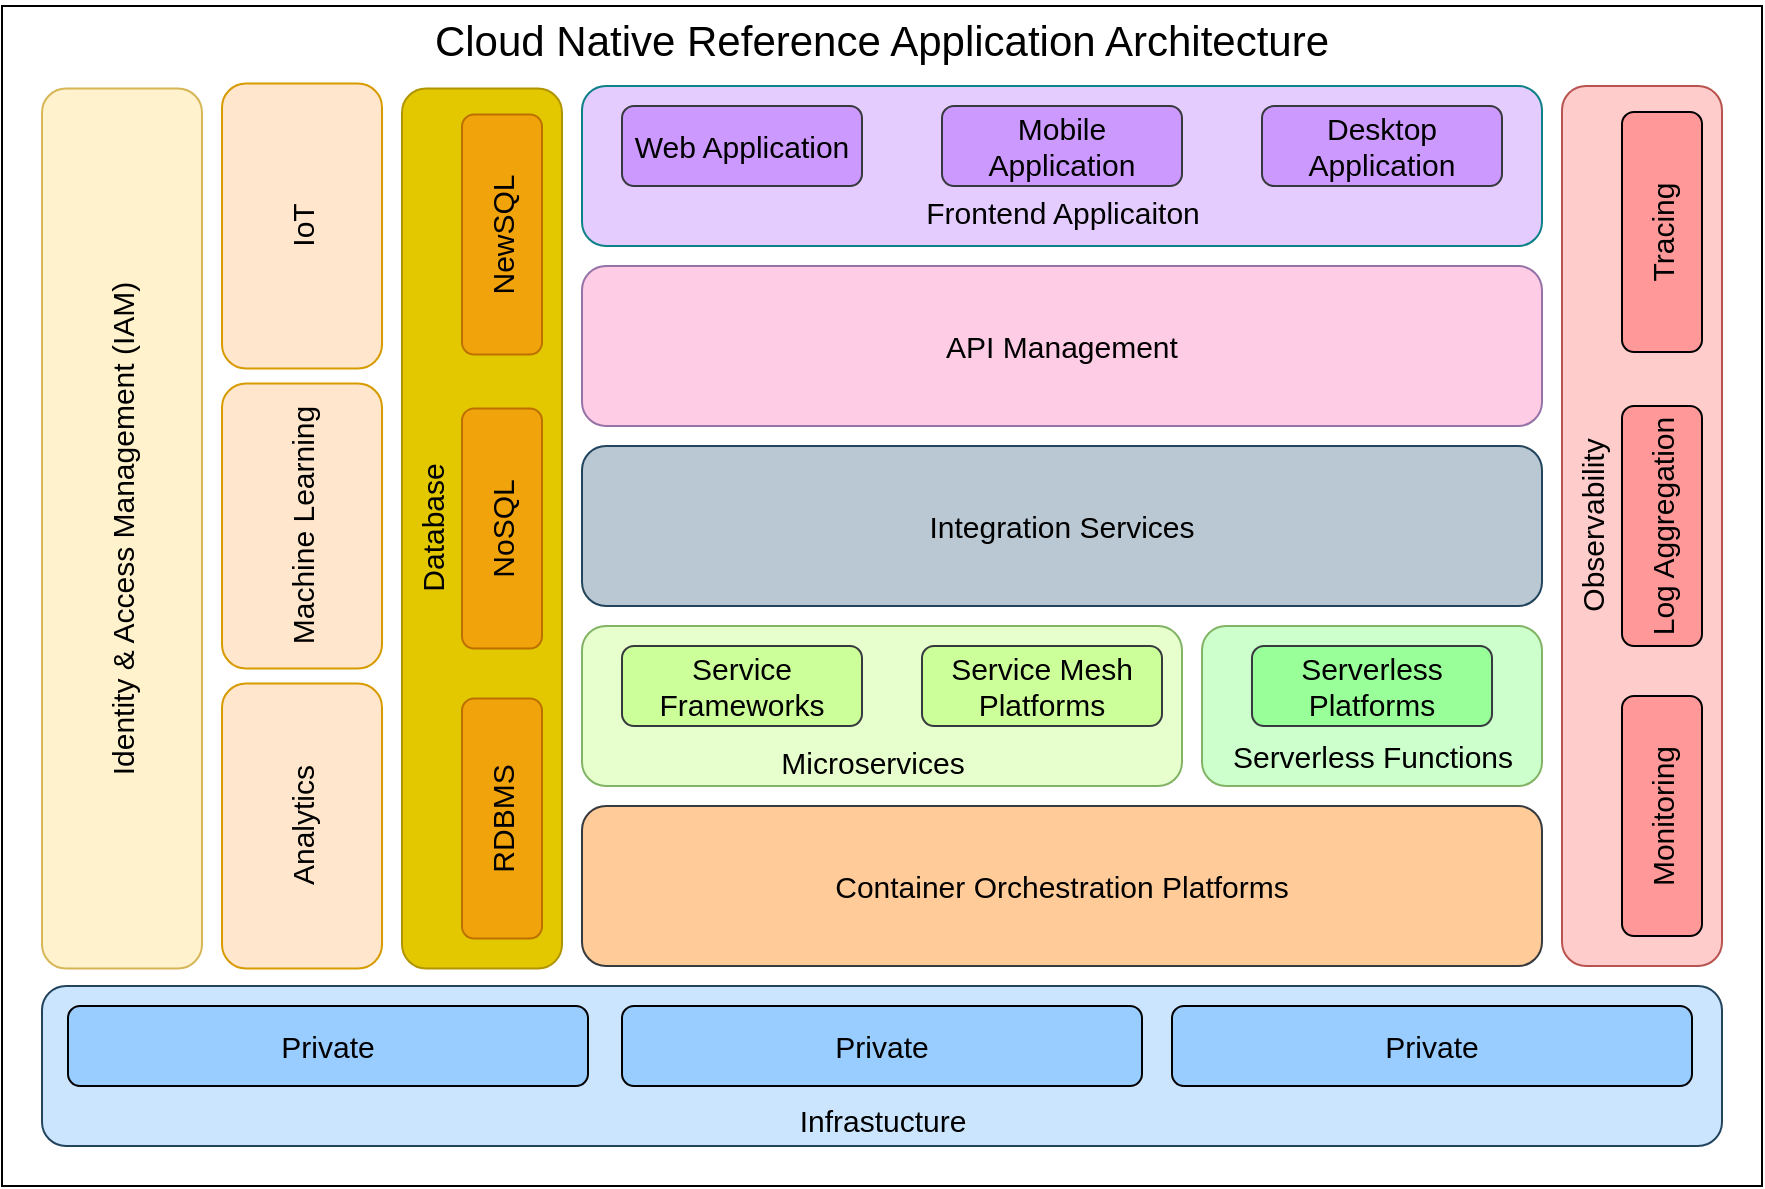 <mxfile version="15.4.0" type="device" pages="3"><diagram id="uP4RqqVGmQ59_YZIIZj5" name="Page-1"><mxGraphModel dx="1106" dy="791" grid="1" gridSize="10" guides="1" tooltips="1" connect="1" arrows="1" fold="1" page="1" pageScale="1" pageWidth="1100" pageHeight="850" math="0" shadow="0"><root><mxCell id="0"/><mxCell id="1" parent="0"/><mxCell id="av9ikAya3mPjPO9dDKlm-13" value="" style="rounded=1;whiteSpace=wrap;html=1;fillColor=#CCFFCC;strokeColor=#82b366;fontSize=15;" vertex="1" parent="1"><mxGeometry x="770" y="350" width="170" height="80" as="geometry"/></mxCell><mxCell id="av9ikAya3mPjPO9dDKlm-4" value="" style="rounded=1;whiteSpace=wrap;html=1;fillColor=#E5CCFF;strokeColor=#0e8088;fontSize=15;" vertex="1" parent="1"><mxGeometry x="460" y="80" width="480" height="80" as="geometry"/></mxCell><mxCell id="av9ikAya3mPjPO9dDKlm-1" value="Web Application" style="rounded=1;whiteSpace=wrap;html=1;fillColor=#CC99FF;strokeColor=#36393d;fontSize=15;" vertex="1" parent="1"><mxGeometry x="480" y="90" width="120" height="40" as="geometry"/></mxCell><mxCell id="av9ikAya3mPjPO9dDKlm-2" value="Mobile Application" style="rounded=1;whiteSpace=wrap;html=1;fillColor=#CC99FF;strokeColor=#36393d;fontSize=15;" vertex="1" parent="1"><mxGeometry x="640" y="90" width="120" height="40" as="geometry"/></mxCell><mxCell id="av9ikAya3mPjPO9dDKlm-3" value="Desktop Application" style="rounded=1;whiteSpace=wrap;html=1;fillColor=#CC99FF;strokeColor=#36393d;fontSize=15;" vertex="1" parent="1"><mxGeometry x="800" y="90" width="120" height="40" as="geometry"/></mxCell><mxCell id="av9ikAya3mPjPO9dDKlm-5" value="Frontend Applicaiton" style="text;html=1;align=center;verticalAlign=middle;resizable=0;points=[];autosize=1;strokeColor=none;fillColor=none;fontSize=15;" vertex="1" parent="1"><mxGeometry x="625" y="133" width="150" height="20" as="geometry"/></mxCell><mxCell id="av9ikAya3mPjPO9dDKlm-6" value="API Management" style="rounded=1;whiteSpace=wrap;html=1;fillColor=#FFCCE6;strokeColor=#9673a6;fontSize=15;" vertex="1" parent="1"><mxGeometry x="460" y="170" width="480" height="80" as="geometry"/></mxCell><mxCell id="av9ikAya3mPjPO9dDKlm-7" value="Integration Services" style="rounded=1;whiteSpace=wrap;html=1;fillColor=#bac8d3;strokeColor=#23445d;fontSize=15;" vertex="1" parent="1"><mxGeometry x="460" y="260" width="480" height="80" as="geometry"/></mxCell><mxCell id="av9ikAya3mPjPO9dDKlm-8" value="" style="rounded=1;whiteSpace=wrap;html=1;fillColor=#E6FFCC;strokeColor=#82b366;fontSize=15;" vertex="1" parent="1"><mxGeometry x="460" y="350" width="300" height="80" as="geometry"/></mxCell><mxCell id="av9ikAya3mPjPO9dDKlm-9" value="Container Orchestration Platforms" style="rounded=1;whiteSpace=wrap;html=1;fillColor=#ffcc99;strokeColor=#36393d;fontSize=15;" vertex="1" parent="1"><mxGeometry x="460" y="440" width="480" height="80" as="geometry"/></mxCell><mxCell id="av9ikAya3mPjPO9dDKlm-10" value="Service Frameworks" style="rounded=1;whiteSpace=wrap;html=1;fillColor=#CCFF99;strokeColor=#36393d;fontSize=15;" vertex="1" parent="1"><mxGeometry x="480" y="360" width="120" height="40" as="geometry"/></mxCell><mxCell id="av9ikAya3mPjPO9dDKlm-11" value="Service Mesh Platforms" style="rounded=1;whiteSpace=wrap;html=1;fillColor=#CCFF99;strokeColor=#36393d;fontSize=15;" vertex="1" parent="1"><mxGeometry x="630" y="360" width="120" height="40" as="geometry"/></mxCell><mxCell id="av9ikAya3mPjPO9dDKlm-12" value="Serverless Platforms" style="rounded=1;whiteSpace=wrap;html=1;fillColor=#99FF99;strokeColor=#36393d;fontSize=15;" vertex="1" parent="1"><mxGeometry x="795" y="360" width="120" height="40" as="geometry"/></mxCell><mxCell id="av9ikAya3mPjPO9dDKlm-14" value="Microservices" style="text;html=1;align=center;verticalAlign=middle;resizable=0;points=[];autosize=1;strokeColor=none;fillColor=none;fontSize=15;" vertex="1" parent="1"><mxGeometry x="550" y="408" width="110" height="20" as="geometry"/></mxCell><mxCell id="av9ikAya3mPjPO9dDKlm-15" value="Serverless Functions" style="text;html=1;align=center;verticalAlign=middle;resizable=0;points=[];autosize=1;strokeColor=none;fillColor=none;fontSize=15;" vertex="1" parent="1"><mxGeometry x="775" y="405" width="160" height="20" as="geometry"/></mxCell><mxCell id="av9ikAya3mPjPO9dDKlm-21" value="Analytics" style="rounded=1;whiteSpace=wrap;html=1;rotation=-90;fontSize=15;fillColor=#ffe6cc;strokeColor=#d79b00;" vertex="1" parent="1"><mxGeometry x="248.75" y="410" width="142.5" height="80" as="geometry"/></mxCell><mxCell id="av9ikAya3mPjPO9dDKlm-22" value="Identity &amp;amp; Access Management (IAM)" style="rounded=1;whiteSpace=wrap;html=1;rotation=-90;fontSize=15;fillColor=#fff2cc;strokeColor=#d6b656;" vertex="1" parent="1"><mxGeometry x="10" y="261.25" width="440" height="80" as="geometry"/></mxCell><mxCell id="av9ikAya3mPjPO9dDKlm-32" value="Machine Learning" style="rounded=1;whiteSpace=wrap;html=1;rotation=-90;fontSize=15;fillColor=#ffe6cc;strokeColor=#d79b00;" vertex="1" parent="1"><mxGeometry x="248.75" y="260" width="142.5" height="80" as="geometry"/></mxCell><mxCell id="av9ikAya3mPjPO9dDKlm-33" value="IoT" style="rounded=1;whiteSpace=wrap;html=1;rotation=-90;fontSize=15;fillColor=#ffe6cc;strokeColor=#d79b00;" vertex="1" parent="1"><mxGeometry x="248.75" y="110" width="142.5" height="80" as="geometry"/></mxCell><mxCell id="av9ikAya3mPjPO9dDKlm-35" value="" style="rounded=1;whiteSpace=wrap;html=1;rotation=0;fontSize=15;fillColor=#CCE5FF;strokeColor=#23445d;" vertex="1" parent="1"><mxGeometry x="190" y="530" width="840" height="80" as="geometry"/></mxCell><mxCell id="av9ikAya3mPjPO9dDKlm-36" value="Private" style="rounded=1;whiteSpace=wrap;html=1;rotation=0;fontSize=15;fillColor=#99CCFF;" vertex="1" parent="1"><mxGeometry x="203" y="540" width="260" height="40" as="geometry"/></mxCell><mxCell id="av9ikAya3mPjPO9dDKlm-39" value="Infrastucture" style="text;html=1;align=center;verticalAlign=middle;resizable=0;points=[];autosize=1;strokeColor=none;fillColor=none;rotation=0;fontSize=15;" vertex="1" parent="1"><mxGeometry x="560" y="587" width="100" height="20" as="geometry"/></mxCell><mxCell id="av9ikAya3mPjPO9dDKlm-25" value="" style="rounded=1;whiteSpace=wrap;html=1;rotation=-90;fontSize=15;fillColor=#FFCCCC;strokeColor=#b85450;" vertex="1" parent="1"><mxGeometry x="770" y="260" width="440" height="80" as="geometry"/></mxCell><mxCell id="av9ikAya3mPjPO9dDKlm-26" value="Monitoring" style="rounded=1;whiteSpace=wrap;html=1;rotation=-90;fontSize=15;fillColor=#FF9999;" vertex="1" parent="1"><mxGeometry x="940" y="425" width="120" height="40" as="geometry"/></mxCell><mxCell id="av9ikAya3mPjPO9dDKlm-27" value="Tracing" style="rounded=1;whiteSpace=wrap;html=1;rotation=-90;fontSize=15;fillColor=#FF9999;" vertex="1" parent="1"><mxGeometry x="940" y="133" width="120" height="40" as="geometry"/></mxCell><mxCell id="av9ikAya3mPjPO9dDKlm-28" value="Log Aggregation" style="rounded=1;whiteSpace=wrap;html=1;rotation=-90;fontSize=15;fillColor=#FF9999;" vertex="1" parent="1"><mxGeometry x="940" y="280" width="120" height="40" as="geometry"/></mxCell><mxCell id="av9ikAya3mPjPO9dDKlm-29" value="Observability" style="text;html=1;align=center;verticalAlign=middle;resizable=0;points=[];autosize=1;strokeColor=none;fillColor=none;rotation=-90;fontSize=15;" vertex="1" parent="1"><mxGeometry x="915" y="290" width="100" height="20" as="geometry"/></mxCell><mxCell id="av9ikAya3mPjPO9dDKlm-16" value="" style="rounded=1;whiteSpace=wrap;html=1;rotation=-90;fontSize=15;fillColor=#e3c800;strokeColor=#B09500;fontColor=#000000;" vertex="1" parent="1"><mxGeometry x="190" y="261.25" width="440" height="80" as="geometry"/></mxCell><mxCell id="av9ikAya3mPjPO9dDKlm-17" value="RDBMS" style="rounded=1;whiteSpace=wrap;html=1;rotation=-90;fontSize=15;fillColor=#f0a30a;strokeColor=#BD7000;fontColor=#000000;" vertex="1" parent="1"><mxGeometry x="360" y="426.25" width="120" height="40" as="geometry"/></mxCell><mxCell id="av9ikAya3mPjPO9dDKlm-18" value="NewSQL" style="rounded=1;whiteSpace=wrap;html=1;rotation=-90;fontSize=15;fillColor=#f0a30a;strokeColor=#BD7000;fontColor=#000000;" vertex="1" parent="1"><mxGeometry x="360" y="134.25" width="120" height="40" as="geometry"/></mxCell><mxCell id="av9ikAya3mPjPO9dDKlm-19" value="NoSQL" style="rounded=1;whiteSpace=wrap;html=1;rotation=-90;fontSize=15;fillColor=#f0a30a;strokeColor=#BD7000;fontColor=#000000;" vertex="1" parent="1"><mxGeometry x="360" y="281.25" width="120" height="40" as="geometry"/></mxCell><mxCell id="av9ikAya3mPjPO9dDKlm-20" value="Database" style="text;html=1;align=center;verticalAlign=middle;resizable=0;points=[];autosize=1;strokeColor=none;fillColor=none;rotation=-90;fontSize=15;" vertex="1" parent="1"><mxGeometry x="345" y="291.25" width="80" height="20" as="geometry"/></mxCell><mxCell id="av9ikAya3mPjPO9dDKlm-44" value="Private" style="rounded=1;whiteSpace=wrap;html=1;rotation=0;fontSize=15;fillColor=#99CCFF;" vertex="1" parent="1"><mxGeometry x="480" y="540" width="260" height="40" as="geometry"/></mxCell><mxCell id="av9ikAya3mPjPO9dDKlm-45" value="Private" style="rounded=1;whiteSpace=wrap;html=1;rotation=0;fontSize=15;fillColor=#99CCFF;" vertex="1" parent="1"><mxGeometry x="755" y="540" width="260" height="40" as="geometry"/></mxCell><mxCell id="av9ikAya3mPjPO9dDKlm-47" value="&lt;span style=&quot;font-size: 21px&quot;&gt;Cloud Native Reference Application Architecture&lt;/span&gt;" style="rounded=1;whiteSpace=wrap;html=1;rotation=0;fontSize=15;fillColor=none;strokeColor=none;" vertex="1" parent="1"><mxGeometry x="190" y="37" width="840" height="40" as="geometry"/></mxCell><mxCell id="av9ikAya3mPjPO9dDKlm-48" value="" style="rounded=0;whiteSpace=wrap;html=1;fontSize=21;fillColor=none;" vertex="1" parent="1"><mxGeometry x="170" y="40" width="880" height="590" as="geometry"/></mxCell></root></mxGraphModel></diagram><diagram name="Copy of Page-1" id="jcxB6b6QiojNLCk0JlVW"><mxGraphModel dx="1106" dy="791" grid="1" gridSize="10" guides="1" tooltips="1" connect="1" arrows="1" fold="1" page="1" pageScale="1" pageWidth="1100" pageHeight="850" math="0" shadow="0"><root><mxCell id="W3E2YZP5PozgwT6MFVs4-0"/><mxCell id="W3E2YZP5PozgwT6MFVs4-1" parent="W3E2YZP5PozgwT6MFVs4-0"/><mxCell id="umFc6zOxC3fYtdUFRYvk-12" value="" style="rounded=0;whiteSpace=wrap;html=1;fontSize=21;fillColor=default;strokeColor=none;" vertex="1" parent="W3E2YZP5PozgwT6MFVs4-1"><mxGeometry x="170" y="40" width="1060" height="630" as="geometry"/></mxCell><mxCell id="W3E2YZP5PozgwT6MFVs4-8" value="APIs&lt;br&gt;Experience APIs&lt;br&gt;Core APIs" style="rounded=1;whiteSpace=wrap;html=1;fillColor=#bac8d3;strokeColor=#23445d;fontSize=15;" vertex="1" parent="W3E2YZP5PozgwT6MFVs4-1"><mxGeometry x="460" y="241.25" width="480" height="80" as="geometry"/></mxCell><mxCell id="W3E2YZP5PozgwT6MFVs4-11" value="Container Orchestration Platforms" style="rounded=1;whiteSpace=wrap;html=1;fillColor=#ffcc99;strokeColor=#36393d;fontSize=15;" vertex="1" parent="W3E2YZP5PozgwT6MFVs4-1"><mxGeometry x="460" y="520" width="480" height="40" as="geometry"/></mxCell><mxCell id="W3E2YZP5PozgwT6MFVs4-17" value="Analytics" style="rounded=1;whiteSpace=wrap;html=1;rotation=-90;fontSize=15;fillColor=#ffe6cc;strokeColor=#d79b00;" vertex="1" parent="W3E2YZP5PozgwT6MFVs4-1"><mxGeometry x="248.75" y="450" width="142.5" height="80" as="geometry"/></mxCell><mxCell id="W3E2YZP5PozgwT6MFVs4-18" value="Security&lt;br&gt;Authentication / Authorization / Audit" style="rounded=1;whiteSpace=wrap;html=1;rotation=-90;fontSize=15;fillColor=#fff2cc;strokeColor=#d6b656;" vertex="1" parent="W3E2YZP5PozgwT6MFVs4-1"><mxGeometry y="291.25" width="460" height="80" as="geometry"/></mxCell><mxCell id="W3E2YZP5PozgwT6MFVs4-19" value="Machine Learning" style="rounded=1;whiteSpace=wrap;html=1;rotation=-90;fontSize=15;fillColor=#ffe6cc;strokeColor=#d79b00;" vertex="1" parent="W3E2YZP5PozgwT6MFVs4-1"><mxGeometry x="244.38" y="295.63" width="151.25" height="80" as="geometry"/></mxCell><mxCell id="W3E2YZP5PozgwT6MFVs4-20" value="IoT" style="rounded=1;whiteSpace=wrap;html=1;rotation=-90;fontSize=15;fillColor=#ffe6cc;strokeColor=#d79b00;" vertex="1" parent="W3E2YZP5PozgwT6MFVs4-1"><mxGeometry x="244.38" y="134.25" width="151.25" height="80" as="geometry"/></mxCell><mxCell id="W3E2YZP5PozgwT6MFVs4-21" value="" style="rounded=1;whiteSpace=wrap;html=1;rotation=0;fontSize=15;fillColor=#CCE5FF;strokeColor=#23445d;" vertex="1" parent="W3E2YZP5PozgwT6MFVs4-1"><mxGeometry x="190" y="570" width="1020" height="80" as="geometry"/></mxCell><mxCell id="W3E2YZP5PozgwT6MFVs4-22" value="Private" style="rounded=1;whiteSpace=wrap;html=1;rotation=0;fontSize=15;fillColor=#99CCFF;" vertex="1" parent="W3E2YZP5PozgwT6MFVs4-1"><mxGeometry x="203" y="580" width="317" height="40" as="geometry"/></mxCell><mxCell id="W3E2YZP5PozgwT6MFVs4-23" value="Infrastucture" style="text;html=1;align=center;verticalAlign=middle;resizable=0;points=[];autosize=1;strokeColor=none;fillColor=none;rotation=0;fontSize=15;" vertex="1" parent="W3E2YZP5PozgwT6MFVs4-1"><mxGeometry x="650" y="627" width="100" height="20" as="geometry"/></mxCell><mxCell id="W3E2YZP5PozgwT6MFVs4-29" value="" style="rounded=1;whiteSpace=wrap;html=1;rotation=-90;fontSize=15;fillColor=#e3c800;strokeColor=#B09500;fontColor=#000000;" vertex="1" parent="W3E2YZP5PozgwT6MFVs4-1"><mxGeometry x="180" y="291.25" width="460" height="80" as="geometry"/></mxCell><mxCell id="W3E2YZP5PozgwT6MFVs4-30" value="RDBMS" style="rounded=1;whiteSpace=wrap;html=1;rotation=-90;fontSize=15;fillColor=#f0a30a;strokeColor=#BD7000;fontColor=#000000;" vertex="1" parent="W3E2YZP5PozgwT6MFVs4-1"><mxGeometry x="360" y="466.25" width="120" height="40" as="geometry"/></mxCell><mxCell id="W3E2YZP5PozgwT6MFVs4-31" value="NewSQL" style="rounded=1;whiteSpace=wrap;html=1;rotation=-90;fontSize=15;fillColor=#f0a30a;strokeColor=#BD7000;fontColor=#000000;" vertex="1" parent="W3E2YZP5PozgwT6MFVs4-1"><mxGeometry x="360" y="174.25" width="120" height="40" as="geometry"/></mxCell><mxCell id="W3E2YZP5PozgwT6MFVs4-32" value="NoSQL" style="rounded=1;whiteSpace=wrap;html=1;rotation=-90;fontSize=15;fillColor=#f0a30a;strokeColor=#BD7000;fontColor=#000000;" vertex="1" parent="W3E2YZP5PozgwT6MFVs4-1"><mxGeometry x="360" y="321.25" width="120" height="40" as="geometry"/></mxCell><mxCell id="W3E2YZP5PozgwT6MFVs4-33" value="Database" style="text;html=1;align=center;verticalAlign=middle;resizable=0;points=[];autosize=1;strokeColor=none;fillColor=none;rotation=-90;fontSize=15;" vertex="1" parent="W3E2YZP5PozgwT6MFVs4-1"><mxGeometry x="345" y="331.25" width="80" height="20" as="geometry"/></mxCell><mxCell id="W3E2YZP5PozgwT6MFVs4-34" value="Public" style="rounded=1;whiteSpace=wrap;html=1;rotation=0;fontSize=15;fillColor=#99CCFF;" vertex="1" parent="W3E2YZP5PozgwT6MFVs4-1"><mxGeometry x="540" y="580" width="320" height="40" as="geometry"/></mxCell><mxCell id="W3E2YZP5PozgwT6MFVs4-35" value="Hybrid" style="rounded=1;whiteSpace=wrap;html=1;rotation=0;fontSize=15;fillColor=#99CCFF;" vertex="1" parent="W3E2YZP5PozgwT6MFVs4-1"><mxGeometry x="880" y="580" width="320" height="40" as="geometry"/></mxCell><mxCell id="W3E2YZP5PozgwT6MFVs4-36" value="&lt;span style=&quot;font-size: 21px&quot;&gt;Cloud Native Reference Application Architecture&lt;/span&gt;" style="rounded=1;whiteSpace=wrap;html=1;rotation=0;fontSize=15;fillColor=none;strokeColor=none;" vertex="1" parent="W3E2YZP5PozgwT6MFVs4-1"><mxGeometry x="190" y="50" width="1020" height="40" as="geometry"/></mxCell><mxCell id="rcN4G6FidsN0dnYDrnse-0" value="API Management" style="rounded=1;whiteSpace=wrap;html=1;fillColor=#b0e3e6;strokeColor=#0e8088;fontSize=15;" vertex="1" parent="W3E2YZP5PozgwT6MFVs4-1"><mxGeometry x="460" y="190" width="480" height="40" as="geometry"/></mxCell><mxCell id="7L1_8buzDDx2wjnW1B8Z-0" value="Business Logic Services" style="rounded=1;whiteSpace=wrap;html=1;fillColor=#d0cee2;strokeColor=#56517e;fontSize=15;" vertex="1" parent="W3E2YZP5PozgwT6MFVs4-1"><mxGeometry x="460" y="330" width="480" height="41.25" as="geometry"/></mxCell><mxCell id="3zTsgoICC9fmuxusJd1G-0" value="" style="group" vertex="1" connectable="0" parent="W3E2YZP5PozgwT6MFVs4-1"><mxGeometry x="460" y="100" width="480" height="80" as="geometry"/></mxCell><mxCell id="W3E2YZP5PozgwT6MFVs4-3" value="" style="rounded=1;whiteSpace=wrap;html=1;fillColor=#E5CCFF;strokeColor=#0e8088;fontSize=15;" vertex="1" parent="3zTsgoICC9fmuxusJd1G-0"><mxGeometry width="480" height="80" as="geometry"/></mxCell><mxCell id="W3E2YZP5PozgwT6MFVs4-4" value="Web Application" style="rounded=1;whiteSpace=wrap;html=1;fillColor=#CC99FF;strokeColor=#36393d;fontSize=15;" vertex="1" parent="3zTsgoICC9fmuxusJd1G-0"><mxGeometry x="20" y="10" width="120" height="40" as="geometry"/></mxCell><mxCell id="W3E2YZP5PozgwT6MFVs4-5" value="Mobile Application" style="rounded=1;whiteSpace=wrap;html=1;fillColor=#CC99FF;strokeColor=#36393d;fontSize=15;" vertex="1" parent="3zTsgoICC9fmuxusJd1G-0"><mxGeometry x="180" y="10" width="120" height="40" as="geometry"/></mxCell><mxCell id="W3E2YZP5PozgwT6MFVs4-6" value="Desktop Application" style="rounded=1;whiteSpace=wrap;html=1;fillColor=#CC99FF;strokeColor=#36393d;fontSize=15;" vertex="1" parent="3zTsgoICC9fmuxusJd1G-0"><mxGeometry x="340" y="10" width="120" height="40" as="geometry"/></mxCell><mxCell id="W3E2YZP5PozgwT6MFVs4-7" value="Frontend Applicaiton" style="text;html=1;align=center;verticalAlign=middle;resizable=0;points=[];autosize=1;strokeColor=none;fillColor=none;fontSize=15;" vertex="1" parent="3zTsgoICC9fmuxusJd1G-0"><mxGeometry x="165" y="53" width="150" height="20" as="geometry"/></mxCell><mxCell id="1Tu-YrHljTniM4Z4Z2kV-0" value="Data Access Services" style="rounded=1;whiteSpace=wrap;html=1;fillColor=#FFCCE6;strokeColor=#9673a6;fontSize=15;" vertex="1" parent="W3E2YZP5PozgwT6MFVs4-1"><mxGeometry x="460" y="380" width="480" height="40" as="geometry"/></mxCell><mxCell id="umFc6zOxC3fYtdUFRYvk-3" value="" style="rounded=1;whiteSpace=wrap;html=1;rotation=-90;fontSize=15;fillColor=#CCFFFF;strokeColor=#b85450;container=0;collapsible=0;" vertex="1" parent="W3E2YZP5PozgwT6MFVs4-1"><mxGeometry x="760" y="290" width="460" height="80" as="geometry"/></mxCell><mxCell id="umFc6zOxC3fYtdUFRYvk-4" value="Business Rules Engine" style="rounded=1;whiteSpace=wrap;html=1;rotation=-90;fontSize=15;fillColor=#66FFFF;" vertex="1" parent="W3E2YZP5PozgwT6MFVs4-1"><mxGeometry x="902.5" y="425" width="195" height="40" as="geometry"/></mxCell><mxCell id="umFc6zOxC3fYtdUFRYvk-7" value="Automation" style="text;html=1;align=center;verticalAlign=middle;resizable=0;points=[];autosize=1;strokeColor=none;fillColor=none;rotation=-90;fontSize=15;" vertex="1" parent="W3E2YZP5PozgwT6MFVs4-1"><mxGeometry x="920" y="330" width="90" height="20" as="geometry"/></mxCell><mxCell id="umFc6zOxC3fYtdUFRYvk-6" value="Business Process Management" style="rounded=1;whiteSpace=wrap;html=1;rotation=-90;fontSize=15;fillColor=#66FFFF;" vertex="1" parent="W3E2YZP5PozgwT6MFVs4-1"><mxGeometry x="902.5" y="214.25" width="195" height="40" as="geometry"/></mxCell><mxCell id="3zTsgoICC9fmuxusJd1G-4" value="" style="rounded=1;whiteSpace=wrap;html=1;rotation=-90;fontSize=15;fillColor=#E6E6E6;strokeColor=#b85450;container=1;collapsible=0;" vertex="1" parent="W3E2YZP5PozgwT6MFVs4-1"><mxGeometry x="850" y="291.25" width="460" height="80" as="geometry"/></mxCell><mxCell id="3zTsgoICC9fmuxusJd1G-5" value="External Services" style="rounded=1;whiteSpace=wrap;html=1;rotation=-90;fontSize=15;fillColor=#CCCCCC;" vertex="1" parent="W3E2YZP5PozgwT6MFVs4-1"><mxGeometry x="1030" y="466.25" width="120" height="40" as="geometry"/></mxCell><mxCell id="3zTsgoICC9fmuxusJd1G-6" value="ESB" style="rounded=1;whiteSpace=wrap;html=1;rotation=-90;fontSize=15;fillColor=#CCCCCC;" vertex="1" parent="W3E2YZP5PozgwT6MFVs4-1"><mxGeometry x="1030" y="174.25" width="120" height="40" as="geometry"/></mxCell><mxCell id="3zTsgoICC9fmuxusJd1G-7" value="Messaging" style="rounded=1;whiteSpace=wrap;html=1;rotation=-90;fontSize=15;fillColor=#CCCCCC;" vertex="1" parent="W3E2YZP5PozgwT6MFVs4-1"><mxGeometry x="1030" y="321.25" width="120" height="40" as="geometry"/></mxCell><mxCell id="3zTsgoICC9fmuxusJd1G-8" value="Integration" style="text;html=1;align=center;verticalAlign=middle;resizable=0;points=[];autosize=1;strokeColor=none;fillColor=none;rotation=-90;fontSize=15;" vertex="1" parent="W3E2YZP5PozgwT6MFVs4-1"><mxGeometry x="1010" y="331.25" width="90" height="20" as="geometry"/></mxCell><mxCell id="umFc6zOxC3fYtdUFRYvk-10" value="" style="group" vertex="1" connectable="0" parent="W3E2YZP5PozgwT6MFVs4-1"><mxGeometry x="460" y="430" width="480" height="80" as="geometry"/></mxCell><mxCell id="W3E2YZP5PozgwT6MFVs4-2" value="" style="rounded=1;whiteSpace=wrap;html=1;fillColor=#CCFFCC;strokeColor=#82b366;fontSize=15;" vertex="1" parent="umFc6zOxC3fYtdUFRYvk-10"><mxGeometry x="310" width="170" height="80" as="geometry"/></mxCell><mxCell id="W3E2YZP5PozgwT6MFVs4-10" value="" style="rounded=1;whiteSpace=wrap;html=1;fillColor=#E6FFCC;strokeColor=#82b366;fontSize=15;" vertex="1" parent="umFc6zOxC3fYtdUFRYvk-10"><mxGeometry width="300" height="80" as="geometry"/></mxCell><mxCell id="W3E2YZP5PozgwT6MFVs4-12" value="Service Frameworks" style="rounded=1;whiteSpace=wrap;html=1;fillColor=#CCFF99;strokeColor=#36393d;fontSize=15;" vertex="1" parent="umFc6zOxC3fYtdUFRYvk-10"><mxGeometry x="20" y="10" width="120" height="40" as="geometry"/></mxCell><mxCell id="W3E2YZP5PozgwT6MFVs4-13" value="Service Mesh Platforms" style="rounded=1;whiteSpace=wrap;html=1;fillColor=#CCFF99;strokeColor=#36393d;fontSize=15;" vertex="1" parent="umFc6zOxC3fYtdUFRYvk-10"><mxGeometry x="170" y="10" width="120" height="40" as="geometry"/></mxCell><mxCell id="W3E2YZP5PozgwT6MFVs4-14" value="Serverless Platforms" style="rounded=1;whiteSpace=wrap;html=1;fillColor=#99FF99;strokeColor=#36393d;fontSize=15;" vertex="1" parent="umFc6zOxC3fYtdUFRYvk-10"><mxGeometry x="335" y="10" width="120" height="40" as="geometry"/></mxCell><mxCell id="W3E2YZP5PozgwT6MFVs4-15" value="Microservices" style="text;html=1;align=center;verticalAlign=middle;resizable=0;points=[];autosize=1;strokeColor=none;fillColor=none;fontSize=15;" vertex="1" parent="umFc6zOxC3fYtdUFRYvk-10"><mxGeometry x="90" y="58" width="110" height="20" as="geometry"/></mxCell><mxCell id="W3E2YZP5PozgwT6MFVs4-16" value="Serverless Functions" style="text;html=1;align=center;verticalAlign=middle;resizable=0;points=[];autosize=1;strokeColor=none;fillColor=none;fontSize=15;" vertex="1" parent="umFc6zOxC3fYtdUFRYvk-10"><mxGeometry x="315" y="55" width="160" height="20" as="geometry"/></mxCell><mxCell id="W3E2YZP5PozgwT6MFVs4-24" value="" style="rounded=1;whiteSpace=wrap;html=1;rotation=-90;fontSize=15;fillColor=#FFCCCC;strokeColor=#b85450;container=1;collapsible=0;" vertex="1" parent="W3E2YZP5PozgwT6MFVs4-1"><mxGeometry x="940" y="291.25" width="460" height="80" as="geometry"/></mxCell><mxCell id="W3E2YZP5PozgwT6MFVs4-25" value="Monitoring" style="rounded=1;whiteSpace=wrap;html=1;rotation=-90;fontSize=15;fillColor=#FF9999;" vertex="1" parent="W3E2YZP5PozgwT6MFVs4-1"><mxGeometry x="1120" y="466.25" width="120" height="40" as="geometry"/></mxCell><mxCell id="W3E2YZP5PozgwT6MFVs4-26" value="Tracing" style="rounded=1;whiteSpace=wrap;html=1;rotation=-90;fontSize=15;fillColor=#FF9999;" vertex="1" parent="W3E2YZP5PozgwT6MFVs4-1"><mxGeometry x="1120" y="174.25" width="120" height="40" as="geometry"/></mxCell><mxCell id="W3E2YZP5PozgwT6MFVs4-27" value="Log Aggregation" style="rounded=1;whiteSpace=wrap;html=1;rotation=-90;fontSize=15;fillColor=#FF9999;" vertex="1" parent="W3E2YZP5PozgwT6MFVs4-1"><mxGeometry x="1120" y="321.25" width="120" height="40" as="geometry"/></mxCell><mxCell id="W3E2YZP5PozgwT6MFVs4-28" value="Observability" style="text;html=1;align=center;verticalAlign=middle;resizable=0;points=[];autosize=1;strokeColor=none;fillColor=none;rotation=-90;fontSize=15;" vertex="1" parent="W3E2YZP5PozgwT6MFVs4-1"><mxGeometry x="1095" y="331.25" width="100" height="20" as="geometry"/></mxCell></root></mxGraphModel></diagram><diagram id="RmJyQWs9jAGSUaENRG3V" name="Page-3"><mxGraphModel dx="1106" dy="791" grid="1" gridSize="10" guides="1" tooltips="1" connect="1" arrows="1" fold="1" page="1" pageScale="1" pageWidth="1100" pageHeight="850" math="0" shadow="0"><root><mxCell id="ZQF-fnHwfrOQ2wwGLTid-0"/><mxCell id="ZQF-fnHwfrOQ2wwGLTid-1" parent="ZQF-fnHwfrOQ2wwGLTid-0"/><mxCell id="ZQF-fnHwfrOQ2wwGLTid-2" style="rounded=0;orthogonalLoop=1;jettySize=auto;html=1;startArrow=none;startFill=0;endArrow=classic;endFill=1;strokeColor=#000000;fontStyle=1;exitX=0.087;exitY=0.988;exitDx=0;exitDy=0;exitPerimeter=0;entryX=0.286;entryY=-0.006;entryDx=0;entryDy=0;entryPerimeter=0;" edge="1" parent="ZQF-fnHwfrOQ2wwGLTid-1" source="ZQF-fnHwfrOQ2wwGLTid-4" target="ZQF-fnHwfrOQ2wwGLTid-10"><mxGeometry relative="1" as="geometry"><mxPoint x="315" y="548" as="sourcePoint"/><mxPoint x="340" y="660" as="targetPoint"/></mxGeometry></mxCell><mxCell id="ZQF-fnHwfrOQ2wwGLTid-3" style="rounded=0;orthogonalLoop=1;jettySize=auto;html=1;startArrow=none;startFill=0;endArrow=classic;endFill=1;strokeColor=#000000;fontStyle=1;exitX=0.5;exitY=1;exitDx=0;exitDy=0;entryX=0.519;entryY=-0.01;entryDx=0;entryDy=0;entryPerimeter=0;" edge="1" parent="ZQF-fnHwfrOQ2wwGLTid-1" source="ZQF-fnHwfrOQ2wwGLTid-4" target="ZQF-fnHwfrOQ2wwGLTid-8"><mxGeometry relative="1" as="geometry"><mxPoint x="555" y="551" as="sourcePoint"/><mxPoint x="520" y="580" as="targetPoint"/></mxGeometry></mxCell><mxCell id="ZQF-fnHwfrOQ2wwGLTid-4" value="Core API Layer" style="rounded=0;whiteSpace=wrap;html=1;strokeColor=#006EAF;strokeWidth=1;fillColor=#1ba1e2;align=center;fontColor=#ffffff;fontStyle=1" vertex="1" parent="ZQF-fnHwfrOQ2wwGLTid-1"><mxGeometry x="280" y="510" width="460" height="40" as="geometry"/></mxCell><mxCell id="ZQF-fnHwfrOQ2wwGLTid-5" value="" style="rounded=0;orthogonalLoop=1;jettySize=auto;html=1;startArrow=none;startFill=0;endArrow=classic;endFill=1;strokeColor=#000000;fontStyle=1;entryX=0.855;entryY=-0.008;entryDx=0;entryDy=0;entryPerimeter=0;exitX=0.079;exitY=1.008;exitDx=0;exitDy=0;exitPerimeter=0;" edge="1" parent="ZQF-fnHwfrOQ2wwGLTid-1" source="ZQF-fnHwfrOQ2wwGLTid-8" target="ZQF-fnHwfrOQ2wwGLTid-10"><mxGeometry relative="1" as="geometry"><mxPoint x="410" y="640" as="sourcePoint"/><mxPoint x="420" y="660" as="targetPoint"/></mxGeometry></mxCell><mxCell id="ZQF-fnHwfrOQ2wwGLTid-6" style="rounded=0;orthogonalLoop=1;jettySize=auto;html=1;entryX=0.533;entryY=-0.003;entryDx=0;entryDy=0;startArrow=none;startFill=0;endArrow=classic;endFill=1;strokeColor=#000000;fontStyle=1;exitX=0.519;exitY=1.006;exitDx=0;exitDy=0;exitPerimeter=0;entryPerimeter=0;" edge="1" parent="ZQF-fnHwfrOQ2wwGLTid-1" source="ZQF-fnHwfrOQ2wwGLTid-8" target="ZQF-fnHwfrOQ2wwGLTid-18"><mxGeometry relative="1" as="geometry"><mxPoint x="505" y="629" as="sourcePoint"/></mxGeometry></mxCell><mxCell id="ZQF-fnHwfrOQ2wwGLTid-7" style="edgeStyle=none;rounded=0;orthogonalLoop=1;jettySize=auto;html=1;entryX=0.133;entryY=0.003;entryDx=0;entryDy=0;fontStyle=1;exitX=0.921;exitY=1.003;exitDx=0;exitDy=0;exitPerimeter=0;entryPerimeter=0;" edge="1" parent="ZQF-fnHwfrOQ2wwGLTid-1" source="ZQF-fnHwfrOQ2wwGLTid-8" target="ZQF-fnHwfrOQ2wwGLTid-30"><mxGeometry relative="1" as="geometry"><mxPoint x="610" y="632" as="sourcePoint"/></mxGeometry></mxCell><mxCell id="ZQF-fnHwfrOQ2wwGLTid-8" value="&lt;div&gt;&lt;span&gt;Business Logic / Process Layer&lt;/span&gt;&lt;/div&gt;" style="rounded=0;whiteSpace=wrap;html=1;strokeColor=#001DBC;strokeWidth=1;fillColor=#0050ef;align=center;fontColor=#ffffff;fontStyle=1" vertex="1" parent="ZQF-fnHwfrOQ2wwGLTid-1"><mxGeometry x="380" y="590" width="250" height="40" as="geometry"/></mxCell><mxCell id="ZQF-fnHwfrOQ2wwGLTid-9" style="edgeStyle=none;rounded=0;orthogonalLoop=1;jettySize=auto;html=1;entryX=0.5;entryY=0;entryDx=0;entryDy=0;startArrow=none;startFill=0;endArrow=classic;endFill=1;strokeColor=#000000;fontStyle=1" edge="1" parent="ZQF-fnHwfrOQ2wwGLTid-1" source="ZQF-fnHwfrOQ2wwGLTid-10" target="ZQF-fnHwfrOQ2wwGLTid-19"><mxGeometry relative="1" as="geometry"/></mxCell><mxCell id="ZQF-fnHwfrOQ2wwGLTid-10" value="&lt;div&gt;&lt;span&gt;Data Access Layer&lt;/span&gt;&lt;/div&gt;" style="rounded=0;whiteSpace=wrap;html=1;strokeColor=#3700CC;strokeWidth=1;fillColor=#6a00ff;align=center;fontColor=#ffffff;fontStyle=1" vertex="1" parent="ZQF-fnHwfrOQ2wwGLTid-1"><mxGeometry x="280" y="670" width="140" height="40" as="geometry"/></mxCell><mxCell id="ZQF-fnHwfrOQ2wwGLTid-11" style="edgeStyle=none;rounded=0;orthogonalLoop=1;jettySize=auto;html=1;startArrow=none;startFill=0;endArrow=classic;endFill=1;fontStyle=1" edge="1" parent="ZQF-fnHwfrOQ2wwGLTid-1" source="ZQF-fnHwfrOQ2wwGLTid-12"><mxGeometry relative="1" as="geometry"><mxPoint x="630" y="430" as="targetPoint"/></mxGeometry></mxCell><mxCell id="ZQF-fnHwfrOQ2wwGLTid-12" value="&lt;div&gt;&lt;span&gt;UI&lt;/span&gt;&lt;/div&gt;" style="rounded=0;whiteSpace=wrap;html=1;strokeColor=#2D7600;strokeWidth=1;fillColor=#60a917;align=center;fontColor=#ffffff;fontStyle=1" vertex="1" parent="ZQF-fnHwfrOQ2wwGLTid-1"><mxGeometry x="520" y="310" width="220" height="80" as="geometry"/></mxCell><mxCell id="ZQF-fnHwfrOQ2wwGLTid-13" value="" style="edgeStyle=none;rounded=0;orthogonalLoop=1;jettySize=auto;html=1;startArrow=none;startFill=0;endArrow=classic;endFill=1;exitX=0.5;exitY=1;exitDx=0;exitDy=0;fontStyle=1;entryX=0.239;entryY=-0.019;entryDx=0;entryDy=0;entryPerimeter=0;" edge="1" parent="ZQF-fnHwfrOQ2wwGLTid-1" source="ZQF-fnHwfrOQ2wwGLTid-14" target="ZQF-fnHwfrOQ2wwGLTid-39"><mxGeometry relative="1" as="geometry"><mxPoint x="422" y="415" as="targetPoint"/></mxGeometry></mxCell><mxCell id="ZQF-fnHwfrOQ2wwGLTid-14" value="" style="rounded=0;whiteSpace=wrap;html=1;strokeColor=#9673a6;strokeWidth=1;fillColor=#e1d5e7;align=center;fontColor=#FFFFFF;fontStyle=1" vertex="1" parent="ZQF-fnHwfrOQ2wwGLTid-1"><mxGeometry x="280" y="310" width="220" height="80" as="geometry"/></mxCell><mxCell id="ZQF-fnHwfrOQ2wwGLTid-15" value="Embedded UI" style="rounded=0;whiteSpace=wrap;html=1;strokeColor=#2D7600;strokeWidth=1;fillColor=#60a917;align=center;fontColor=#ffffff;fontStyle=1" vertex="1" parent="ZQF-fnHwfrOQ2wwGLTid-1"><mxGeometry x="330" y="350" width="110" height="30" as="geometry"/></mxCell><mxCell id="ZQF-fnHwfrOQ2wwGLTid-16" value="Prospecting Portal" style="text;html=1;align=center;verticalAlign=middle;resizable=0;points=[];autosize=1;strokeColor=none;fontStyle=1" vertex="1" parent="ZQF-fnHwfrOQ2wwGLTid-1"><mxGeometry x="325" y="320" width="120" height="20" as="geometry"/></mxCell><mxCell id="ZQF-fnHwfrOQ2wwGLTid-17" style="edgeStyle=none;rounded=0;orthogonalLoop=1;jettySize=auto;html=1;entryX=0.5;entryY=0;entryDx=0;entryDy=0;startArrow=none;startFill=0;endArrow=classic;endFill=1;strokeColor=#000000;exitX=0.233;exitY=1;exitDx=0;exitDy=0;exitPerimeter=0;fontStyle=1" edge="1" parent="ZQF-fnHwfrOQ2wwGLTid-1" source="ZQF-fnHwfrOQ2wwGLTid-18" target="ZQF-fnHwfrOQ2wwGLTid-20"><mxGeometry relative="1" as="geometry"/></mxCell><mxCell id="ZQF-fnHwfrOQ2wwGLTid-18" value="&lt;div&gt;&lt;span&gt;Integration Layer&lt;/span&gt;&lt;/div&gt;" style="rounded=0;whiteSpace=wrap;html=1;strokeColor=#A50040;strokeWidth=1;fillColor=#d80073;align=center;fontColor=#ffffff;fontStyle=1" vertex="1" parent="ZQF-fnHwfrOQ2wwGLTid-1"><mxGeometry x="430" y="670" width="150" height="40" as="geometry"/></mxCell><mxCell id="ZQF-fnHwfrOQ2wwGLTid-19" value="&lt;div&gt;&lt;span&gt;Data Sources&lt;/span&gt;&lt;/div&gt;&lt;div&gt;&lt;span&gt;/ Data Lake&lt;/span&gt;&lt;/div&gt;" style="rounded=0;whiteSpace=wrap;html=1;strokeColor=#C73500;strokeWidth=1;align=center;fillColor=#fa6800;fontColor=#FFFFFF;fontStyle=1" vertex="1" parent="ZQF-fnHwfrOQ2wwGLTid-1"><mxGeometry x="280" y="750" width="140" height="40" as="geometry"/></mxCell><mxCell id="ZQF-fnHwfrOQ2wwGLTid-20" value="Internal&lt;br&gt;Application" style="rounded=0;whiteSpace=wrap;html=1;strokeColor=#432D57;strokeWidth=1;align=center;fillColor=#76608a;fontColor=#ffffff;fontStyle=1" vertex="1" parent="ZQF-fnHwfrOQ2wwGLTid-1"><mxGeometry x="430" y="750" width="70" height="40" as="geometry"/></mxCell><mxCell id="ZQF-fnHwfrOQ2wwGLTid-21" style="edgeStyle=none;rounded=0;orthogonalLoop=1;jettySize=auto;html=1;entryX=0.5;entryY=1;entryDx=0;entryDy=0;fontSize=40;startArrow=none;startFill=0;endArrow=classic;endFill=1;strokeColor=#000000;exitX=0.302;exitY=-0.012;exitDx=0;exitDy=0;exitPerimeter=0;fontStyle=1" edge="1" parent="ZQF-fnHwfrOQ2wwGLTid-1" source="ZQF-fnHwfrOQ2wwGLTid-24" target="ZQF-fnHwfrOQ2wwGLTid-19"><mxGeometry relative="1" as="geometry"><mxPoint x="370" y="826" as="sourcePoint"/></mxGeometry></mxCell><mxCell id="ZQF-fnHwfrOQ2wwGLTid-22" style="edgeStyle=none;rounded=0;orthogonalLoop=1;jettySize=auto;html=1;entryX=0.5;entryY=0;entryDx=0;entryDy=0;fontSize=40;startArrow=none;startFill=0;endArrow=classic;endFill=1;strokeColor=#000000;fontStyle=1;exitX=0.152;exitY=0.925;exitDx=0;exitDy=0;exitPerimeter=0;" edge="1" parent="ZQF-fnHwfrOQ2wwGLTid-1" source="ZQF-fnHwfrOQ2wwGLTid-24" target="ZQF-fnHwfrOQ2wwGLTid-26"><mxGeometry relative="1" as="geometry"><mxPoint x="315" y="872" as="sourcePoint"/></mxGeometry></mxCell><mxCell id="ZQF-fnHwfrOQ2wwGLTid-23" style="edgeStyle=none;rounded=0;orthogonalLoop=1;jettySize=auto;html=1;fontSize=40;startArrow=none;startFill=0;endArrow=classic;endFill=1;strokeColor=#000000;exitX=0.5;exitY=1;exitDx=0;exitDy=0;entryX=0.5;entryY=0;entryDx=0;entryDy=0;fontStyle=1" edge="1" parent="ZQF-fnHwfrOQ2wwGLTid-1" source="ZQF-fnHwfrOQ2wwGLTid-24" target="ZQF-fnHwfrOQ2wwGLTid-25"><mxGeometry relative="1" as="geometry"><mxPoint x="520" y="900" as="targetPoint"/></mxGeometry></mxCell><mxCell id="ZQF-fnHwfrOQ2wwGLTid-24" value="&lt;div&gt;&lt;span&gt;ETL Layer&lt;/span&gt;&lt;/div&gt;" style="rounded=0;whiteSpace=wrap;html=1;strokeColor=#BD7000;strokeWidth=1;align=center;fillColor=#f0a30a;fontColor=#FFFFFF;fontStyle=1" vertex="1" parent="ZQF-fnHwfrOQ2wwGLTid-1"><mxGeometry x="280" y="830" width="230" height="40" as="geometry"/></mxCell><mxCell id="ZQF-fnHwfrOQ2wwGLTid-25" value="&lt;div&gt;&lt;span&gt;Internal&lt;/span&gt;&lt;/div&gt;&lt;div&gt;&lt;span&gt;Data&lt;/span&gt;&lt;/div&gt;" style="rounded=0;whiteSpace=wrap;html=1;strokeColor=#3A5431;strokeWidth=1;align=center;fillColor=#6d8764;fontColor=#ffffff;fontStyle=1" vertex="1" parent="ZQF-fnHwfrOQ2wwGLTid-1"><mxGeometry x="360" y="910" width="70" height="40" as="geometry"/></mxCell><mxCell id="ZQF-fnHwfrOQ2wwGLTid-26" value="&lt;div&gt;&lt;span&gt;Data Lake&lt;/span&gt;&lt;/div&gt;" style="rounded=0;whiteSpace=wrap;html=1;strokeColor=#B09500;strokeWidth=1;align=center;fillColor=#e3c800;fontColor=#FFFFFF;fontStyle=1" vertex="1" parent="ZQF-fnHwfrOQ2wwGLTid-1"><mxGeometry x="280" y="910" width="70" height="40" as="geometry"/></mxCell><mxCell id="ZQF-fnHwfrOQ2wwGLTid-27" style="edgeStyle=none;rounded=0;orthogonalLoop=1;jettySize=auto;html=1;fontStyle=1;exitX=0.407;exitY=0.975;exitDx=0;exitDy=0;exitPerimeter=0;entryX=0.1;entryY=0;entryDx=0;entryDy=0;entryPerimeter=0;" edge="1" parent="ZQF-fnHwfrOQ2wwGLTid-1" source="ZQF-fnHwfrOQ2wwGLTid-30" target="ZQF-fnHwfrOQ2wwGLTid-31"><mxGeometry relative="1" as="geometry"><mxPoint x="610" y="711" as="sourcePoint"/><mxPoint x="650" y="829" as="targetPoint"/></mxGeometry></mxCell><mxCell id="ZQF-fnHwfrOQ2wwGLTid-28" style="edgeStyle=none;rounded=0;orthogonalLoop=1;jettySize=auto;html=1;entryX=0.5;entryY=0;entryDx=0;entryDy=0;exitX=0.769;exitY=1;exitDx=0;exitDy=0;exitPerimeter=0;fontStyle=1" edge="1" parent="ZQF-fnHwfrOQ2wwGLTid-1" source="ZQF-fnHwfrOQ2wwGLTid-30" target="ZQF-fnHwfrOQ2wwGLTid-33"><mxGeometry relative="1" as="geometry"/></mxCell><mxCell id="ZQF-fnHwfrOQ2wwGLTid-29" style="rounded=0;orthogonalLoop=1;jettySize=auto;html=1;entryX=0.5;entryY=0;entryDx=0;entryDy=0;fontSize=14;startArrow=none;startFill=0;endArrow=classic;endFill=1;exitX=0.203;exitY=0.993;exitDx=0;exitDy=0;exitPerimeter=0;" edge="1" parent="ZQF-fnHwfrOQ2wwGLTid-1" source="ZQF-fnHwfrOQ2wwGLTid-30" target="ZQF-fnHwfrOQ2wwGLTid-46"><mxGeometry relative="1" as="geometry"><mxPoint x="610" y="720" as="sourcePoint"/></mxGeometry></mxCell><mxCell id="ZQF-fnHwfrOQ2wwGLTid-30" value="&lt;div&gt;&lt;span&gt;Other Services&lt;/span&gt;&lt;/div&gt;" style="rounded=0;whiteSpace=wrap;html=1;strokeColor=#6F0000;strokeWidth=1;fillColor=#a20025;align=center;fontColor=#ffffff;fontStyle=1" vertex="1" parent="ZQF-fnHwfrOQ2wwGLTid-1"><mxGeometry x="590" y="670" width="150" height="40" as="geometry"/></mxCell><mxCell id="ZQF-fnHwfrOQ2wwGLTid-31" value="&lt;div&gt;&lt;span&gt;Notification&lt;/span&gt;&lt;/div&gt;&lt;div&gt;&lt;span&gt;Service&lt;/span&gt;&lt;/div&gt;" style="rounded=0;whiteSpace=wrap;html=1;strokeColor=#6D1F00;strokeWidth=1;align=center;fontColor=#ffffff;fontStyle=1;fillColor=#CC6939;" vertex="1" parent="ZQF-fnHwfrOQ2wwGLTid-1"><mxGeometry x="640" y="830" width="100" height="40" as="geometry"/></mxCell><mxCell id="ZQF-fnHwfrOQ2wwGLTid-32" style="rounded=0;orthogonalLoop=1;jettySize=auto;html=1;startArrow=none;startFill=0;endArrow=classic;endFill=1;entryX=0.65;entryY=0;entryDx=0;entryDy=0;entryPerimeter=0;" edge="1" parent="ZQF-fnHwfrOQ2wwGLTid-1" source="ZQF-fnHwfrOQ2wwGLTid-33" target="ZQF-fnHwfrOQ2wwGLTid-31"><mxGeometry relative="1" as="geometry"><mxPoint x="720" y="820" as="targetPoint"/></mxGeometry></mxCell><mxCell id="ZQF-fnHwfrOQ2wwGLTid-33" value="&lt;div&gt;Reminder&lt;/div&gt;&lt;div&gt;Service&lt;/div&gt;" style="rounded=0;whiteSpace=wrap;html=1;strokeColor=#36393d;strokeWidth=1;align=center;fillColor=#ffcccc;fontStyle=1" vertex="1" parent="ZQF-fnHwfrOQ2wwGLTid-1"><mxGeometry x="670" y="750" width="70" height="40" as="geometry"/></mxCell><mxCell id="ZQF-fnHwfrOQ2wwGLTid-34" style="edgeStyle=none;rounded=0;orthogonalLoop=1;jettySize=auto;html=1;startArrow=classic;startFill=1;endArrow=none;endFill=0;entryX=0.852;entryY=0.983;entryDx=0;entryDy=0;entryPerimeter=0;fontStyle=1;" edge="1" parent="ZQF-fnHwfrOQ2wwGLTid-1" target="ZQF-fnHwfrOQ2wwGLTid-24"><mxGeometry relative="1" as="geometry"><mxPoint x="476" y="909" as="sourcePoint"/><mxPoint x="484" y="870" as="targetPoint"/></mxGeometry></mxCell><mxCell id="ZQF-fnHwfrOQ2wwGLTid-35" value="&lt;div&gt;&lt;span&gt;External&lt;/span&gt;&lt;/div&gt;&lt;div&gt;&lt;span&gt;Data&lt;/span&gt;&lt;/div&gt;" style="rounded=0;whiteSpace=wrap;html=1;strokeColor=#314354;strokeWidth=1;align=center;fillColor=#647687;fontColor=#ffffff;fontStyle=1" vertex="1" parent="ZQF-fnHwfrOQ2wwGLTid-1"><mxGeometry x="440" y="910" width="70" height="40" as="geometry"/></mxCell><mxCell id="ZQF-fnHwfrOQ2wwGLTid-36" value="External&lt;br&gt;Application" style="rounded=0;whiteSpace=wrap;html=1;strokeColor=#36393d;strokeWidth=1;align=center;fillColor=#cce5ff;fontStyle=1" vertex="1" parent="ZQF-fnHwfrOQ2wwGLTid-1"><mxGeometry x="510" y="750" width="70" height="40" as="geometry"/></mxCell><mxCell id="ZQF-fnHwfrOQ2wwGLTid-37" style="edgeStyle=none;rounded=0;orthogonalLoop=1;jettySize=auto;html=1;startArrow=none;startFill=0;endArrow=classic;endFill=1;strokeColor=#000000;fontStyle=1" edge="1" parent="ZQF-fnHwfrOQ2wwGLTid-1"><mxGeometry relative="1" as="geometry"><mxPoint x="540" y="710" as="sourcePoint"/><mxPoint x="540" y="750" as="targetPoint"/></mxGeometry></mxCell><mxCell id="ZQF-fnHwfrOQ2wwGLTid-38" style="edgeStyle=none;rounded=0;orthogonalLoop=1;jettySize=auto;html=1;entryX=0.5;entryY=0;entryDx=0;entryDy=0;startArrow=none;startFill=0;endArrow=classic;endFill=1;fontStyle=1" edge="1" parent="ZQF-fnHwfrOQ2wwGLTid-1" source="ZQF-fnHwfrOQ2wwGLTid-39" target="ZQF-fnHwfrOQ2wwGLTid-4"><mxGeometry relative="1" as="geometry"/></mxCell><mxCell id="ZQF-fnHwfrOQ2wwGLTid-39" value="Experience API Layer&lt;br&gt;(Composite API, API Orchestration)" style="rounded=0;whiteSpace=wrap;html=1;strokeColor=#005700;strokeWidth=1;fillColor=#008a00;align=center;fontColor=#ffffff;fontStyle=1" vertex="1" parent="ZQF-fnHwfrOQ2wwGLTid-1"><mxGeometry x="280" y="430" width="460" height="40" as="geometry"/></mxCell><mxCell id="ZQF-fnHwfrOQ2wwGLTid-40" value="" style="group;fontStyle=1" vertex="1" connectable="0" parent="ZQF-fnHwfrOQ2wwGLTid-1"><mxGeometry x="820" y="310" width="55" height="640" as="geometry"/></mxCell><mxCell id="ZQF-fnHwfrOQ2wwGLTid-41" value="" style="rounded=0;whiteSpace=wrap;html=1;fontSize=12;strokeColor=#36393d;strokeWidth=1;align=center;fillColor=#FAFA85;fontStyle=1" vertex="1" parent="ZQF-fnHwfrOQ2wwGLTid-40"><mxGeometry width="50" height="640" as="geometry"/></mxCell><mxCell id="ZQF-fnHwfrOQ2wwGLTid-42" value="Security" style="text;html=1;align=center;verticalAlign=middle;resizable=0;points=[];autosize=1;strokeColor=none;fontSize=12;rotation=-90;fontStyle=1" vertex="1" parent="ZQF-fnHwfrOQ2wwGLTid-40"><mxGeometry x="-5" y="295" width="60" height="20" as="geometry"/></mxCell><mxCell id="ZQF-fnHwfrOQ2wwGLTid-43" value="" style="group;fillColor=#a0522d;strokeColor=#6D1F00;fontColor=#ffffff;" vertex="1" connectable="0" parent="ZQF-fnHwfrOQ2wwGLTid-1"><mxGeometry x="760" y="590" width="40.91" height="280" as="geometry"/></mxCell><mxCell id="ZQF-fnHwfrOQ2wwGLTid-44" value="" style="rounded=0;whiteSpace=wrap;html=1;fontSize=12;strokeColor=#B09500;strokeWidth=1;align=center;fillColor=#e3c800;fontStyle=1;fontColor=#000000;" vertex="1" parent="ZQF-fnHwfrOQ2wwGLTid-43"><mxGeometry width="40.91" height="280" as="geometry"/></mxCell><mxCell id="ZQF-fnHwfrOQ2wwGLTid-45" value="Rules Engine" style="text;html=1;align=center;verticalAlign=middle;resizable=0;points=[];autosize=1;strokeColor=none;fontSize=12;rotation=-90;fontStyle=1" vertex="1" parent="ZQF-fnHwfrOQ2wwGLTid-43"><mxGeometry x="-24.541" y="126.003" width="90" height="20" as="geometry"/></mxCell><mxCell id="ZQF-fnHwfrOQ2wwGLTid-46" value="&lt;div&gt;Document Management&lt;/div&gt;" style="rounded=0;whiteSpace=wrap;html=1;strokeColor=#36393d;strokeWidth=1;align=center;fontStyle=1;fillColor=#ffcc99;" vertex="1" parent="ZQF-fnHwfrOQ2wwGLTid-1"><mxGeometry x="570" y="910" width="100" height="40" as="geometry"/></mxCell><mxCell id="ZQF-fnHwfrOQ2wwGLTid-47" value="" style="endArrow=classic;html=1;fontSize=14;exitX=0.898;exitY=1;exitDx=0;exitDy=0;exitPerimeter=0;entryX=0.687;entryY=-0.025;entryDx=0;entryDy=0;entryPerimeter=0;" edge="1" parent="ZQF-fnHwfrOQ2wwGLTid-1" source="ZQF-fnHwfrOQ2wwGLTid-4" target="ZQF-fnHwfrOQ2wwGLTid-30"><mxGeometry width="50" height="50" relative="1" as="geometry"><mxPoint x="590" y="680" as="sourcePoint"/><mxPoint x="640" y="630" as="targetPoint"/></mxGeometry></mxCell></root></mxGraphModel></diagram></mxfile>